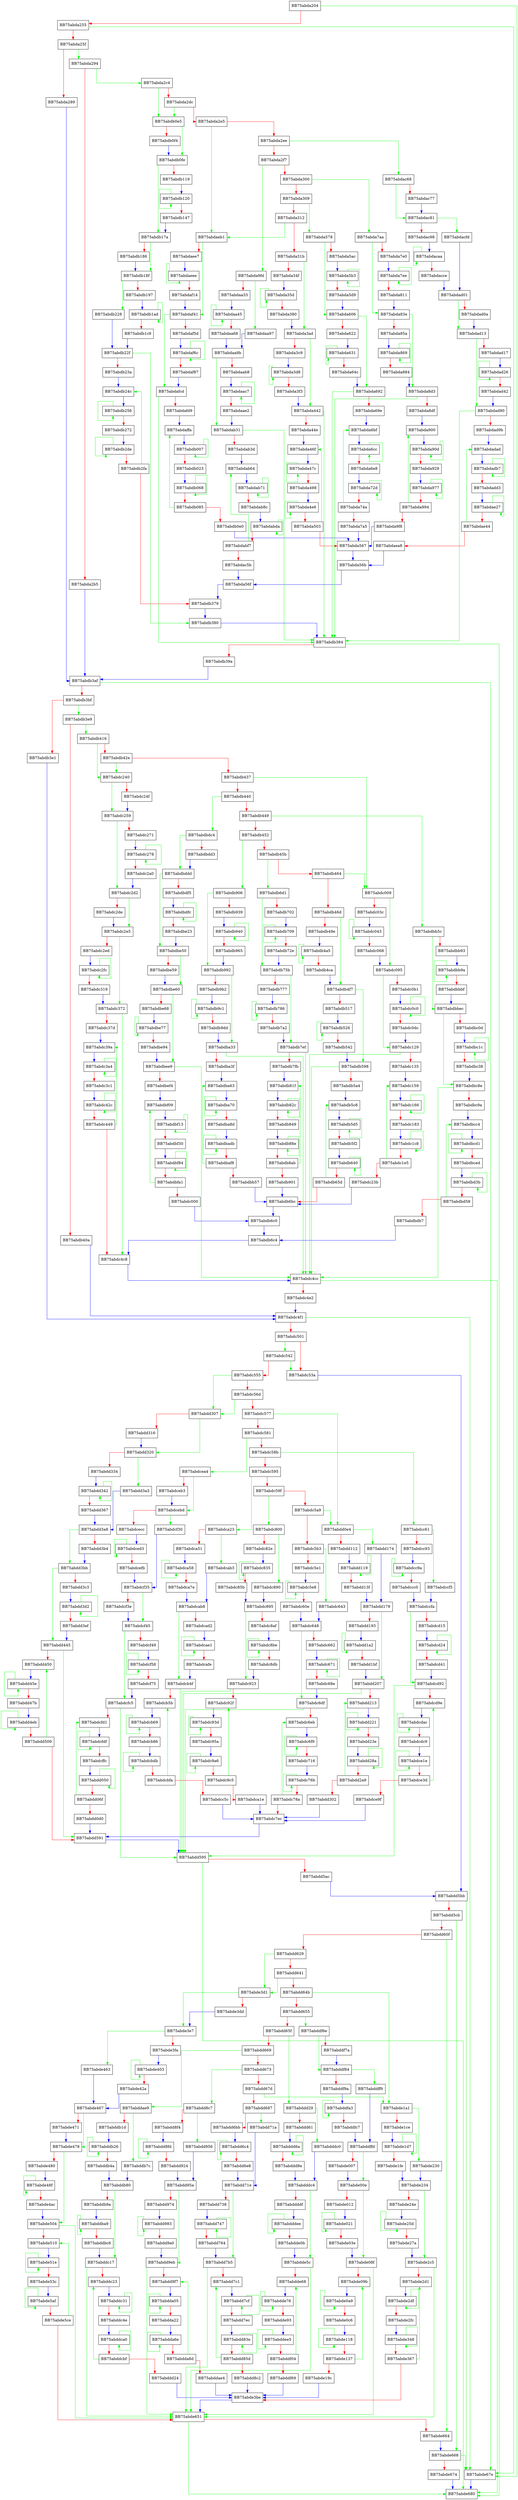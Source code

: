 digraph HUF_compress4X_usingCTable_internal {
  node [shape="box"];
  graph [splines=ortho];
  BB75abda204 -> BB75abde67e [color="green"];
  BB75abda204 -> BB75abda255 [color="red"];
  BB75abda255 -> BB75abde67e [color="green"];
  BB75abda255 -> BB75abda25f [color="red"];
  BB75abda25f -> BB75abda294 [color="green"];
  BB75abda25f -> BB75abda289 [color="red"];
  BB75abda289 -> BB75abdb3af [color="blue"];
  BB75abda294 -> BB75abda2c4 [color="green"];
  BB75abda294 -> BB75abda2b5 [color="red"];
  BB75abda2b5 -> BB75abdb3af [color="blue"];
  BB75abda2c4 -> BB75abdb0e5 [color="green"];
  BB75abda2c4 -> BB75abda2dc [color="red"];
  BB75abda2dc -> BB75abdb0e5 [color="green"];
  BB75abda2dc -> BB75abda2e5 [color="red"];
  BB75abda2e5 -> BB75abdaeb1 [color="green"];
  BB75abda2e5 -> BB75abda2ee [color="red"];
  BB75abda2ee -> BB75abdac68 [color="green"];
  BB75abda2ee -> BB75abda2f7 [color="red"];
  BB75abda2f7 -> BB75abda9fd [color="green"];
  BB75abda2f7 -> BB75abda300 [color="red"];
  BB75abda300 -> BB75abda7aa [color="green"];
  BB75abda300 -> BB75abda309 [color="red"];
  BB75abda309 -> BB75abda578 [color="green"];
  BB75abda309 -> BB75abda312 [color="red"];
  BB75abda312 -> BB75abdaeb1 [color="green"];
  BB75abda312 -> BB75abda31b [color="red"];
  BB75abda31b -> BB75abda3ad [color="green"];
  BB75abda31b -> BB75abda34f [color="red"];
  BB75abda34f -> BB75abda35d [color="blue"];
  BB75abda35d -> BB75abda35d [color="green"];
  BB75abda35d -> BB75abda380 [color="red"];
  BB75abda380 -> BB75abda3ad [color="blue"];
  BB75abda3ad -> BB75abda442 [color="green"];
  BB75abda3ad -> BB75abda3c9 [color="red"];
  BB75abda3c9 -> BB75abda3d8 [color="blue"];
  BB75abda3d8 -> BB75abda3d8 [color="green"];
  BB75abda3d8 -> BB75abda3f3 [color="red"];
  BB75abda3f3 -> BB75abda442 [color="blue"];
  BB75abda442 -> BB75abdb384 [color="green"];
  BB75abda442 -> BB75abda44e [color="red"];
  BB75abda44e -> BB75abda46f [color="blue"];
  BB75abda46f -> BB75abda47c [color="blue"];
  BB75abda47c -> BB75abda47c [color="green"];
  BB75abda47c -> BB75abda498 [color="red"];
  BB75abda498 -> BB75abda4e6 [color="blue"];
  BB75abda4e6 -> BB75abda4e6 [color="green"];
  BB75abda4e6 -> BB75abda503 [color="red"];
  BB75abda503 -> BB75abda46f [color="green"];
  BB75abda503 -> BB75abda567 [color="red"];
  BB75abda567 -> BB75abda56b [color="blue"];
  BB75abda56b -> BB75abda56f [color="blue"];
  BB75abda56f -> BB75abdb379 [color="blue"];
  BB75abda578 -> BB75abda606 [color="green"];
  BB75abda578 -> BB75abda5ac [color="red"];
  BB75abda5ac -> BB75abda5b3 [color="blue"];
  BB75abda5b3 -> BB75abda5b3 [color="green"];
  BB75abda5b3 -> BB75abda5d9 [color="red"];
  BB75abda5d9 -> BB75abda606 [color="blue"];
  BB75abda606 -> BB75abda692 [color="green"];
  BB75abda606 -> BB75abda622 [color="red"];
  BB75abda622 -> BB75abda631 [color="blue"];
  BB75abda631 -> BB75abda631 [color="green"];
  BB75abda631 -> BB75abda64c [color="red"];
  BB75abda64c -> BB75abda692 [color="blue"];
  BB75abda692 -> BB75abdb384 [color="green"];
  BB75abda692 -> BB75abda69e [color="red"];
  BB75abda69e -> BB75abda6bf [color="blue"];
  BB75abda6bf -> BB75abda6cc [color="blue"];
  BB75abda6cc -> BB75abda6cc [color="green"];
  BB75abda6cc -> BB75abda6e8 [color="red"];
  BB75abda6e8 -> BB75abda72d [color="blue"];
  BB75abda72d -> BB75abda72d [color="green"];
  BB75abda72d -> BB75abda74a [color="red"];
  BB75abda74a -> BB75abda6bf [color="green"];
  BB75abda74a -> BB75abda7a5 [color="red"];
  BB75abda7a5 -> BB75abda567 [color="blue"];
  BB75abda7aa -> BB75abda83e [color="green"];
  BB75abda7aa -> BB75abda7e0 [color="red"];
  BB75abda7e0 -> BB75abda7ee [color="blue"];
  BB75abda7ee -> BB75abda7ee [color="green"];
  BB75abda7ee -> BB75abda811 [color="red"];
  BB75abda811 -> BB75abda83e [color="blue"];
  BB75abda83e -> BB75abda8d3 [color="green"];
  BB75abda83e -> BB75abda85a [color="red"];
  BB75abda85a -> BB75abda869 [color="blue"];
  BB75abda869 -> BB75abda869 [color="green"];
  BB75abda869 -> BB75abda884 [color="red"];
  BB75abda884 -> BB75abda8d3 [color="blue"];
  BB75abda8d3 -> BB75abdb384 [color="green"];
  BB75abda8d3 -> BB75abda8df [color="red"];
  BB75abda8df -> BB75abda900 [color="blue"];
  BB75abda900 -> BB75abda90d [color="blue"];
  BB75abda90d -> BB75abda90d [color="green"];
  BB75abda90d -> BB75abda929 [color="red"];
  BB75abda929 -> BB75abda977 [color="blue"];
  BB75abda977 -> BB75abda977 [color="green"];
  BB75abda977 -> BB75abda994 [color="red"];
  BB75abda994 -> BB75abda900 [color="green"];
  BB75abda994 -> BB75abda9f8 [color="red"];
  BB75abda9f8 -> BB75abda567 [color="blue"];
  BB75abda9fd -> BB75abdaa97 [color="green"];
  BB75abda9fd -> BB75abdaa33 [color="red"];
  BB75abdaa33 -> BB75abdaa45 [color="blue"];
  BB75abdaa45 -> BB75abdaa45 [color="green"];
  BB75abdaa45 -> BB75abdaa68 [color="red"];
  BB75abdaa68 -> BB75abdaa9b [color="blue"];
  BB75abdaa97 -> BB75abdaa9b [color="blue"];
  BB75abdaa9b -> BB75abdab31 [color="green"];
  BB75abdaa9b -> BB75abdaab8 [color="red"];
  BB75abdaab8 -> BB75abdaac7 [color="blue"];
  BB75abdaac7 -> BB75abdaac7 [color="green"];
  BB75abdaac7 -> BB75abdaae2 [color="red"];
  BB75abdaae2 -> BB75abdab31 [color="blue"];
  BB75abdab31 -> BB75abdb384 [color="green"];
  BB75abdab31 -> BB75abdab3d [color="red"];
  BB75abdab3d -> BB75abdab64 [color="blue"];
  BB75abdab64 -> BB75abdab71 [color="blue"];
  BB75abdab71 -> BB75abdab71 [color="green"];
  BB75abdab71 -> BB75abdab8c [color="red"];
  BB75abdab8c -> BB75abdabda [color="blue"];
  BB75abdabda -> BB75abdabda [color="green"];
  BB75abdabda -> BB75abdabf7 [color="red"];
  BB75abdabf7 -> BB75abdab64 [color="green"];
  BB75abdabf7 -> BB75abdac5b [color="red"];
  BB75abdac5b -> BB75abda56f [color="blue"];
  BB75abdac68 -> BB75abdac81 [color="green"];
  BB75abdac68 -> BB75abdac77 [color="red"];
  BB75abdac77 -> BB75abdac81 [color="blue"];
  BB75abdac81 -> BB75abdacfd [color="green"];
  BB75abdac81 -> BB75abdac98 [color="red"];
  BB75abdac98 -> BB75abdacaa [color="blue"];
  BB75abdacaa -> BB75abdacaa [color="green"];
  BB75abdacaa -> BB75abdacce [color="red"];
  BB75abdacce -> BB75abdad01 [color="blue"];
  BB75abdacfd -> BB75abdad01 [color="blue"];
  BB75abdad01 -> BB75abdad13 [color="green"];
  BB75abdad01 -> BB75abdad0a [color="red"];
  BB75abdad0a -> BB75abdad13 [color="blue"];
  BB75abdad13 -> BB75abdad90 [color="green"];
  BB75abdad13 -> BB75abdad17 [color="red"];
  BB75abdad17 -> BB75abdad26 [color="blue"];
  BB75abdad26 -> BB75abdad26 [color="green"];
  BB75abdad26 -> BB75abdad42 [color="red"];
  BB75abdad42 -> BB75abdad90 [color="blue"];
  BB75abdad90 -> BB75abdb384 [color="green"];
  BB75abdad90 -> BB75abdad9b [color="red"];
  BB75abdad9b -> BB75abdadad [color="blue"];
  BB75abdadad -> BB75abdadb7 [color="blue"];
  BB75abdadb7 -> BB75abdadb7 [color="green"];
  BB75abdadb7 -> BB75abdadd3 [color="red"];
  BB75abdadd3 -> BB75abdae27 [color="blue"];
  BB75abdae27 -> BB75abdae27 [color="green"];
  BB75abdae27 -> BB75abdae44 [color="red"];
  BB75abdae44 -> BB75abdadad [color="green"];
  BB75abdae44 -> BB75abdaea8 [color="red"];
  BB75abdaea8 -> BB75abda56b [color="blue"];
  BB75abdaeb1 -> BB75abdaf41 [color="green"];
  BB75abdaeb1 -> BB75abdaee7 [color="red"];
  BB75abdaee7 -> BB75abdaeee [color="blue"];
  BB75abdaeee -> BB75abdaeee [color="green"];
  BB75abdaeee -> BB75abdaf14 [color="red"];
  BB75abdaf14 -> BB75abdaf41 [color="blue"];
  BB75abdaf41 -> BB75abdafcd [color="green"];
  BB75abdaf41 -> BB75abdaf5d [color="red"];
  BB75abdaf5d -> BB75abdaf6c [color="blue"];
  BB75abdaf6c -> BB75abdaf6c [color="green"];
  BB75abdaf6c -> BB75abdaf87 [color="red"];
  BB75abdaf87 -> BB75abdafcd [color="blue"];
  BB75abdafcd -> BB75abdb384 [color="green"];
  BB75abdafcd -> BB75abdafd9 [color="red"];
  BB75abdafd9 -> BB75abdaffa [color="blue"];
  BB75abdaffa -> BB75abdb007 [color="blue"];
  BB75abdb007 -> BB75abdb007 [color="green"];
  BB75abdb007 -> BB75abdb023 [color="red"];
  BB75abdb023 -> BB75abdb068 [color="blue"];
  BB75abdb068 -> BB75abdb068 [color="green"];
  BB75abdb068 -> BB75abdb085 [color="red"];
  BB75abdb085 -> BB75abdaffa [color="green"];
  BB75abdb085 -> BB75abdb0e0 [color="red"];
  BB75abdb0e0 -> BB75abda567 [color="blue"];
  BB75abdb0e5 -> BB75abdb0fe [color="green"];
  BB75abdb0e5 -> BB75abdb0f4 [color="red"];
  BB75abdb0f4 -> BB75abdb0fe [color="blue"];
  BB75abdb0fe -> BB75abdb17a [color="green"];
  BB75abdb0fe -> BB75abdb119 [color="red"];
  BB75abdb119 -> BB75abdb120 [color="blue"];
  BB75abdb120 -> BB75abdb120 [color="green"];
  BB75abdb120 -> BB75abdb147 [color="red"];
  BB75abdb147 -> BB75abdb17a [color="blue"];
  BB75abdb17a -> BB75abdb18f [color="green"];
  BB75abdb17a -> BB75abdb186 [color="red"];
  BB75abdb186 -> BB75abdb18f [color="blue"];
  BB75abdb18f -> BB75abdb228 [color="green"];
  BB75abdb18f -> BB75abdb197 [color="red"];
  BB75abdb197 -> BB75abdb1ad [color="blue"];
  BB75abdb1ad -> BB75abdb1ad [color="green"];
  BB75abdb1ad -> BB75abdb1c9 [color="red"];
  BB75abdb1c9 -> BB75abdb22f [color="blue"];
  BB75abdb228 -> BB75abdb22f [color="blue"];
  BB75abdb22f -> BB75abdb380 [color="green"];
  BB75abdb22f -> BB75abdb23a [color="red"];
  BB75abdb23a -> BB75abdb24c [color="blue"];
  BB75abdb24c -> BB75abdb256 [color="blue"];
  BB75abdb256 -> BB75abdb256 [color="green"];
  BB75abdb256 -> BB75abdb272 [color="red"];
  BB75abdb272 -> BB75abdb2de [color="blue"];
  BB75abdb2de -> BB75abdb2de [color="green"];
  BB75abdb2de -> BB75abdb2fa [color="red"];
  BB75abdb2fa -> BB75abdb24c [color="green"];
  BB75abdb2fa -> BB75abdb379 [color="red"];
  BB75abdb379 -> BB75abdb380 [color="blue"];
  BB75abdb380 -> BB75abdb384 [color="blue"];
  BB75abdb384 -> BB75abde680 [color="green"];
  BB75abdb384 -> BB75abdb39a [color="red"];
  BB75abdb39a -> BB75abdb3af [color="blue"];
  BB75abdb3af -> BB75abde67e [color="green"];
  BB75abdb3af -> BB75abdb3bf [color="red"];
  BB75abdb3bf -> BB75abdb3e9 [color="green"];
  BB75abdb3bf -> BB75abdb3e1 [color="red"];
  BB75abdb3e1 -> BB75abdc4f1 [color="blue"];
  BB75abdb3e9 -> BB75abdb416 [color="green"];
  BB75abdb3e9 -> BB75abdb40a [color="red"];
  BB75abdb40a -> BB75abdc4f1 [color="blue"];
  BB75abdb416 -> BB75abdc240 [color="green"];
  BB75abdb416 -> BB75abdb42e [color="red"];
  BB75abdb42e -> BB75abdc240 [color="green"];
  BB75abdb42e -> BB75abdb437 [color="red"];
  BB75abdb437 -> BB75abdc009 [color="green"];
  BB75abdb437 -> BB75abdb440 [color="red"];
  BB75abdb440 -> BB75abdbdc4 [color="green"];
  BB75abdb440 -> BB75abdb449 [color="red"];
  BB75abdb449 -> BB75abdbb5c [color="green"];
  BB75abdb449 -> BB75abdb452 [color="red"];
  BB75abdb452 -> BB75abdb906 [color="green"];
  BB75abdb452 -> BB75abdb45b [color="red"];
  BB75abdb45b -> BB75abdb6d1 [color="green"];
  BB75abdb45b -> BB75abdb464 [color="red"];
  BB75abdb464 -> BB75abdc009 [color="green"];
  BB75abdb464 -> BB75abdb46d [color="red"];
  BB75abdb46d -> BB75abdb4f7 [color="green"];
  BB75abdb46d -> BB75abdb49e [color="red"];
  BB75abdb49e -> BB75abdb4a5 [color="blue"];
  BB75abdb4a5 -> BB75abdb4a5 [color="green"];
  BB75abdb4a5 -> BB75abdb4ca [color="red"];
  BB75abdb4ca -> BB75abdb4f7 [color="blue"];
  BB75abdb4f7 -> BB75abdb598 [color="green"];
  BB75abdb4f7 -> BB75abdb517 [color="red"];
  BB75abdb517 -> BB75abdb526 [color="blue"];
  BB75abdb526 -> BB75abdb526 [color="green"];
  BB75abdb526 -> BB75abdb542 [color="red"];
  BB75abdb542 -> BB75abdb598 [color="blue"];
  BB75abdb598 -> BB75abdc4cc [color="green"];
  BB75abdb598 -> BB75abdb5a4 [color="red"];
  BB75abdb5a4 -> BB75abdb5c8 [color="blue"];
  BB75abdb5c8 -> BB75abdb5d5 [color="blue"];
  BB75abdb5d5 -> BB75abdb5d5 [color="green"];
  BB75abdb5d5 -> BB75abdb5f2 [color="red"];
  BB75abdb5f2 -> BB75abdb640 [color="blue"];
  BB75abdb640 -> BB75abdb640 [color="green"];
  BB75abdb640 -> BB75abdb65d [color="red"];
  BB75abdb65d -> BB75abdb5c8 [color="green"];
  BB75abdb65d -> BB75abdb6bc [color="red"];
  BB75abdb6bc -> BB75abdb6c0 [color="blue"];
  BB75abdb6c0 -> BB75abdb6c4 [color="blue"];
  BB75abdb6c4 -> BB75abdc4c8 [color="blue"];
  BB75abdb6d1 -> BB75abdb75b [color="green"];
  BB75abdb6d1 -> BB75abdb702 [color="red"];
  BB75abdb702 -> BB75abdb709 [color="blue"];
  BB75abdb709 -> BB75abdb709 [color="green"];
  BB75abdb709 -> BB75abdb72e [color="red"];
  BB75abdb72e -> BB75abdb75b [color="blue"];
  BB75abdb75b -> BB75abdb7ef [color="green"];
  BB75abdb75b -> BB75abdb777 [color="red"];
  BB75abdb777 -> BB75abdb786 [color="blue"];
  BB75abdb786 -> BB75abdb786 [color="green"];
  BB75abdb786 -> BB75abdb7a2 [color="red"];
  BB75abdb7a2 -> BB75abdb7ef [color="blue"];
  BB75abdb7ef -> BB75abdc4cc [color="green"];
  BB75abdb7ef -> BB75abdb7fb [color="red"];
  BB75abdb7fb -> BB75abdb81f [color="blue"];
  BB75abdb81f -> BB75abdb82c [color="blue"];
  BB75abdb82c -> BB75abdb82c [color="green"];
  BB75abdb82c -> BB75abdb849 [color="red"];
  BB75abdb849 -> BB75abdb88e [color="blue"];
  BB75abdb88e -> BB75abdb88e [color="green"];
  BB75abdb88e -> BB75abdb8ab [color="red"];
  BB75abdb8ab -> BB75abdb81f [color="green"];
  BB75abdb8ab -> BB75abdb901 [color="red"];
  BB75abdb901 -> BB75abdb6bc [color="blue"];
  BB75abdb906 -> BB75abdb992 [color="green"];
  BB75abdb906 -> BB75abdb939 [color="red"];
  BB75abdb939 -> BB75abdb940 [color="blue"];
  BB75abdb940 -> BB75abdb940 [color="green"];
  BB75abdb940 -> BB75abdb965 [color="red"];
  BB75abdb965 -> BB75abdb992 [color="blue"];
  BB75abdb992 -> BB75abdba33 [color="green"];
  BB75abdb992 -> BB75abdb9b2 [color="red"];
  BB75abdb9b2 -> BB75abdb9c1 [color="blue"];
  BB75abdb9c1 -> BB75abdb9c1 [color="green"];
  BB75abdb9c1 -> BB75abdb9dd [color="red"];
  BB75abdb9dd -> BB75abdba33 [color="blue"];
  BB75abdba33 -> BB75abdc4cc [color="green"];
  BB75abdba33 -> BB75abdba3f [color="red"];
  BB75abdba3f -> BB75abdba63 [color="blue"];
  BB75abdba63 -> BB75abdba70 [color="blue"];
  BB75abdba70 -> BB75abdba70 [color="green"];
  BB75abdba70 -> BB75abdba8d [color="red"];
  BB75abdba8d -> BB75abdbadb [color="blue"];
  BB75abdbadb -> BB75abdbadb [color="green"];
  BB75abdbadb -> BB75abdbaf8 [color="red"];
  BB75abdbaf8 -> BB75abdba63 [color="green"];
  BB75abdbaf8 -> BB75abdbb57 [color="red"];
  BB75abdbb57 -> BB75abdb6bc [color="blue"];
  BB75abdbb5c -> BB75abdbbec [color="green"];
  BB75abdbb5c -> BB75abdbb93 [color="red"];
  BB75abdbb93 -> BB75abdbb9a [color="blue"];
  BB75abdbb9a -> BB75abdbb9a [color="green"];
  BB75abdbb9a -> BB75abdbbbf [color="red"];
  BB75abdbbbf -> BB75abdbbec [color="blue"];
  BB75abdbbec -> BB75abdbc8e [color="green"];
  BB75abdbbec -> BB75abdbc0d [color="red"];
  BB75abdbc0d -> BB75abdbc1c [color="blue"];
  BB75abdbc1c -> BB75abdbc1c [color="green"];
  BB75abdbc1c -> BB75abdbc38 [color="red"];
  BB75abdbc38 -> BB75abdbc8e [color="blue"];
  BB75abdbc8e -> BB75abdc4cc [color="green"];
  BB75abdbc8e -> BB75abdbc9a [color="red"];
  BB75abdbc9a -> BB75abdbcc4 [color="blue"];
  BB75abdbcc4 -> BB75abdbcd1 [color="blue"];
  BB75abdbcd1 -> BB75abdbcd1 [color="green"];
  BB75abdbcd1 -> BB75abdbced [color="red"];
  BB75abdbced -> BB75abdbd3b [color="blue"];
  BB75abdbd3b -> BB75abdbd3b [color="green"];
  BB75abdbd3b -> BB75abdbd58 [color="red"];
  BB75abdbd58 -> BB75abdbcc4 [color="green"];
  BB75abdbd58 -> BB75abdbdb7 [color="red"];
  BB75abdbdb7 -> BB75abdb6c4 [color="blue"];
  BB75abdbdc4 -> BB75abdbddd [color="green"];
  BB75abdbdc4 -> BB75abdbdd3 [color="red"];
  BB75abdbdd3 -> BB75abdbddd [color="blue"];
  BB75abdbddd -> BB75abdbe50 [color="green"];
  BB75abdbddd -> BB75abdbdf5 [color="red"];
  BB75abdbdf5 -> BB75abdbdfc [color="blue"];
  BB75abdbdfc -> BB75abdbdfc [color="green"];
  BB75abdbdfc -> BB75abdbe23 [color="red"];
  BB75abdbe23 -> BB75abdbe50 [color="blue"];
  BB75abdbe50 -> BB75abdbe60 [color="green"];
  BB75abdbe50 -> BB75abdbe59 [color="red"];
  BB75abdbe59 -> BB75abdbe60 [color="blue"];
  BB75abdbe60 -> BB75abdbee9 [color="green"];
  BB75abdbe60 -> BB75abdbe68 [color="red"];
  BB75abdbe68 -> BB75abdbe77 [color="blue"];
  BB75abdbe77 -> BB75abdbe77 [color="green"];
  BB75abdbe77 -> BB75abdbe94 [color="red"];
  BB75abdbe94 -> BB75abdbee9 [color="blue"];
  BB75abdbee9 -> BB75abdc4cc [color="green"];
  BB75abdbee9 -> BB75abdbef4 [color="red"];
  BB75abdbef4 -> BB75abdbf09 [color="blue"];
  BB75abdbf09 -> BB75abdbf13 [color="blue"];
  BB75abdbf13 -> BB75abdbf13 [color="green"];
  BB75abdbf13 -> BB75abdbf30 [color="red"];
  BB75abdbf30 -> BB75abdbf84 [color="blue"];
  BB75abdbf84 -> BB75abdbf84 [color="green"];
  BB75abdbf84 -> BB75abdbfa1 [color="red"];
  BB75abdbfa1 -> BB75abdbf09 [color="green"];
  BB75abdbfa1 -> BB75abdc000 [color="red"];
  BB75abdc000 -> BB75abdb6c0 [color="blue"];
  BB75abdc009 -> BB75abdc095 [color="green"];
  BB75abdc009 -> BB75abdc03c [color="red"];
  BB75abdc03c -> BB75abdc043 [color="blue"];
  BB75abdc043 -> BB75abdc043 [color="green"];
  BB75abdc043 -> BB75abdc068 [color="red"];
  BB75abdc068 -> BB75abdc095 [color="blue"];
  BB75abdc095 -> BB75abdc129 [color="green"];
  BB75abdc095 -> BB75abdc0b1 [color="red"];
  BB75abdc0b1 -> BB75abdc0c0 [color="blue"];
  BB75abdc0c0 -> BB75abdc0c0 [color="green"];
  BB75abdc0c0 -> BB75abdc0dc [color="red"];
  BB75abdc0dc -> BB75abdc129 [color="blue"];
  BB75abdc129 -> BB75abdc4cc [color="green"];
  BB75abdc129 -> BB75abdc135 [color="red"];
  BB75abdc135 -> BB75abdc159 [color="blue"];
  BB75abdc159 -> BB75abdc166 [color="blue"];
  BB75abdc166 -> BB75abdc166 [color="green"];
  BB75abdc166 -> BB75abdc183 [color="red"];
  BB75abdc183 -> BB75abdc1c8 [color="blue"];
  BB75abdc1c8 -> BB75abdc1c8 [color="green"];
  BB75abdc1c8 -> BB75abdc1e5 [color="red"];
  BB75abdc1e5 -> BB75abdc159 [color="green"];
  BB75abdc1e5 -> BB75abdc23b [color="red"];
  BB75abdc23b -> BB75abdb6bc [color="blue"];
  BB75abdc240 -> BB75abdc259 [color="green"];
  BB75abdc240 -> BB75abdc24f [color="red"];
  BB75abdc24f -> BB75abdc259 [color="blue"];
  BB75abdc259 -> BB75abdc2d2 [color="green"];
  BB75abdc259 -> BB75abdc271 [color="red"];
  BB75abdc271 -> BB75abdc278 [color="blue"];
  BB75abdc278 -> BB75abdc278 [color="green"];
  BB75abdc278 -> BB75abdc2a0 [color="red"];
  BB75abdc2a0 -> BB75abdc2d2 [color="blue"];
  BB75abdc2d2 -> BB75abdc2e5 [color="green"];
  BB75abdc2d2 -> BB75abdc2de [color="red"];
  BB75abdc2de -> BB75abdc2e5 [color="blue"];
  BB75abdc2e5 -> BB75abdc372 [color="green"];
  BB75abdc2e5 -> BB75abdc2ed [color="red"];
  BB75abdc2ed -> BB75abdc2fc [color="blue"];
  BB75abdc2fc -> BB75abdc2fc [color="green"];
  BB75abdc2fc -> BB75abdc319 [color="red"];
  BB75abdc319 -> BB75abdc372 [color="blue"];
  BB75abdc372 -> BB75abdc4c8 [color="green"];
  BB75abdc372 -> BB75abdc37d [color="red"];
  BB75abdc37d -> BB75abdc39a [color="blue"];
  BB75abdc39a -> BB75abdc3a4 [color="blue"];
  BB75abdc3a4 -> BB75abdc3a4 [color="green"];
  BB75abdc3a4 -> BB75abdc3c1 [color="red"];
  BB75abdc3c1 -> BB75abdc42c [color="blue"];
  BB75abdc42c -> BB75abdc42c [color="green"];
  BB75abdc42c -> BB75abdc449 [color="red"];
  BB75abdc449 -> BB75abdc39a [color="green"];
  BB75abdc449 -> BB75abdc4c8 [color="red"];
  BB75abdc4c8 -> BB75abdc4cc [color="blue"];
  BB75abdc4cc -> BB75abde680 [color="green"];
  BB75abdc4cc -> BB75abdc4e2 [color="red"];
  BB75abdc4e2 -> BB75abdc4f1 [color="blue"];
  BB75abdc4f1 -> BB75abde67e [color="green"];
  BB75abdc4f1 -> BB75abdc501 [color="red"];
  BB75abdc501 -> BB75abdc542 [color="green"];
  BB75abdc501 -> BB75abdc53a [color="red"];
  BB75abdc53a -> BB75abdd5bb [color="blue"];
  BB75abdc542 -> BB75abdc53a [color="green"];
  BB75abdc542 -> BB75abdc555 [color="red"];
  BB75abdc555 -> BB75abdd307 [color="green"];
  BB75abdc555 -> BB75abdc56d [color="red"];
  BB75abdc56d -> BB75abdd307 [color="green"];
  BB75abdc56d -> BB75abdc577 [color="red"];
  BB75abdc577 -> BB75abdd0e4 [color="green"];
  BB75abdc577 -> BB75abdc581 [color="red"];
  BB75abdc581 -> BB75abdcea4 [color="green"];
  BB75abdc581 -> BB75abdc58b [color="red"];
  BB75abdc58b -> BB75abdcc61 [color="green"];
  BB75abdc58b -> BB75abdc595 [color="red"];
  BB75abdc595 -> BB75abdca23 [color="green"];
  BB75abdc595 -> BB75abdc59f [color="red"];
  BB75abdc59f -> BB75abdc800 [color="green"];
  BB75abdc59f -> BB75abdc5a9 [color="red"];
  BB75abdc5a9 -> BB75abdd0e4 [color="green"];
  BB75abdc5a9 -> BB75abdc5b3 [color="red"];
  BB75abdc5b3 -> BB75abdc643 [color="green"];
  BB75abdc5b3 -> BB75abdc5e1 [color="red"];
  BB75abdc5e1 -> BB75abdc5e8 [color="blue"];
  BB75abdc5e8 -> BB75abdc5e8 [color="green"];
  BB75abdc5e8 -> BB75abdc60e [color="red"];
  BB75abdc60e -> BB75abdc648 [color="blue"];
  BB75abdc643 -> BB75abdc648 [color="blue"];
  BB75abdc648 -> BB75abdc6df [color="green"];
  BB75abdc648 -> BB75abdc662 [color="red"];
  BB75abdc662 -> BB75abdc671 [color="blue"];
  BB75abdc671 -> BB75abdc671 [color="green"];
  BB75abdc671 -> BB75abdc68e [color="red"];
  BB75abdc68e -> BB75abdc6df [color="blue"];
  BB75abdc6df -> BB75abdd595 [color="green"];
  BB75abdc6df -> BB75abdc6eb [color="red"];
  BB75abdc6eb -> BB75abdc6f9 [color="blue"];
  BB75abdc6f9 -> BB75abdc6f9 [color="green"];
  BB75abdc6f9 -> BB75abdc716 [color="red"];
  BB75abdc716 -> BB75abdc76b [color="blue"];
  BB75abdc76b -> BB75abdc76b [color="green"];
  BB75abdc76b -> BB75abdc78a [color="red"];
  BB75abdc78a -> BB75abdc6eb [color="green"];
  BB75abdc78a -> BB75abdc7ec [color="red"];
  BB75abdc7ec -> BB75abdd591 [color="blue"];
  BB75abdc800 -> BB75abdc890 [color="green"];
  BB75abdc800 -> BB75abdc82e [color="red"];
  BB75abdc82e -> BB75abdc835 [color="blue"];
  BB75abdc835 -> BB75abdc835 [color="green"];
  BB75abdc835 -> BB75abdc85b [color="red"];
  BB75abdc85b -> BB75abdc895 [color="blue"];
  BB75abdc890 -> BB75abdc895 [color="blue"];
  BB75abdc895 -> BB75abdc923 [color="green"];
  BB75abdc895 -> BB75abdc8af [color="red"];
  BB75abdc8af -> BB75abdc8be [color="blue"];
  BB75abdc8be -> BB75abdc8be [color="green"];
  BB75abdc8be -> BB75abdc8db [color="red"];
  BB75abdc8db -> BB75abdc923 [color="blue"];
  BB75abdc923 -> BB75abdd595 [color="green"];
  BB75abdc923 -> BB75abdc92f [color="red"];
  BB75abdc92f -> BB75abdc93d [color="blue"];
  BB75abdc93d -> BB75abdc93d [color="green"];
  BB75abdc93d -> BB75abdc95a [color="red"];
  BB75abdc95a -> BB75abdc9a6 [color="blue"];
  BB75abdc9a6 -> BB75abdc9a6 [color="green"];
  BB75abdc9a6 -> BB75abdc9c5 [color="red"];
  BB75abdc9c5 -> BB75abdc92f [color="green"];
  BB75abdc9c5 -> BB75abdca1e [color="red"];
  BB75abdca1e -> BB75abdc7ec [color="blue"];
  BB75abdca23 -> BB75abdcab3 [color="green"];
  BB75abdca23 -> BB75abdca51 [color="red"];
  BB75abdca51 -> BB75abdca58 [color="blue"];
  BB75abdca58 -> BB75abdca58 [color="green"];
  BB75abdca58 -> BB75abdca7e [color="red"];
  BB75abdca7e -> BB75abdcab8 [color="blue"];
  BB75abdcab3 -> BB75abdcab8 [color="blue"];
  BB75abdcab8 -> BB75abdcb4f [color="green"];
  BB75abdcab8 -> BB75abdcad2 [color="red"];
  BB75abdcad2 -> BB75abdcae1 [color="blue"];
  BB75abdcae1 -> BB75abdcae1 [color="green"];
  BB75abdcae1 -> BB75abdcafe [color="red"];
  BB75abdcafe -> BB75abdcb4f [color="blue"];
  BB75abdcb4f -> BB75abdd595 [color="green"];
  BB75abdcb4f -> BB75abdcb5b [color="red"];
  BB75abdcb5b -> BB75abdcb69 [color="blue"];
  BB75abdcb69 -> BB75abdcb69 [color="green"];
  BB75abdcb69 -> BB75abdcb86 [color="red"];
  BB75abdcb86 -> BB75abdcbdb [color="blue"];
  BB75abdcbdb -> BB75abdcbdb [color="green"];
  BB75abdcbdb -> BB75abdcbfa [color="red"];
  BB75abdcbfa -> BB75abdcb5b [color="green"];
  BB75abdcbfa -> BB75abdcc5c [color="red"];
  BB75abdcc5c -> BB75abdc7ec [color="blue"];
  BB75abdcc61 -> BB75abdccf5 [color="green"];
  BB75abdcc61 -> BB75abdcc93 [color="red"];
  BB75abdcc93 -> BB75abdcc9a [color="blue"];
  BB75abdcc9a -> BB75abdcc9a [color="green"];
  BB75abdcc9a -> BB75abdccc0 [color="red"];
  BB75abdccc0 -> BB75abdccfa [color="blue"];
  BB75abdccf5 -> BB75abdccfa [color="blue"];
  BB75abdccfa -> BB75abdcd92 [color="green"];
  BB75abdccfa -> BB75abdcd15 [color="red"];
  BB75abdcd15 -> BB75abdcd24 [color="blue"];
  BB75abdcd24 -> BB75abdcd24 [color="green"];
  BB75abdcd24 -> BB75abdcd41 [color="red"];
  BB75abdcd41 -> BB75abdcd92 [color="blue"];
  BB75abdcd92 -> BB75abdd595 [color="green"];
  BB75abdcd92 -> BB75abdcd9e [color="red"];
  BB75abdcd9e -> BB75abdcdac [color="blue"];
  BB75abdcdac -> BB75abdcdac [color="green"];
  BB75abdcdac -> BB75abdcdc9 [color="red"];
  BB75abdcdc9 -> BB75abdce1e [color="blue"];
  BB75abdce1e -> BB75abdce1e [color="green"];
  BB75abdce1e -> BB75abdce3d [color="red"];
  BB75abdce3d -> BB75abdcd9e [color="green"];
  BB75abdce3d -> BB75abdce9f [color="red"];
  BB75abdce9f -> BB75abdc7ec [color="blue"];
  BB75abdcea4 -> BB75abdcebd [color="green"];
  BB75abdcea4 -> BB75abdceb3 [color="red"];
  BB75abdceb3 -> BB75abdcebd [color="blue"];
  BB75abdcebd -> BB75abdcf30 [color="green"];
  BB75abdcebd -> BB75abdcecc [color="red"];
  BB75abdcecc -> BB75abdced3 [color="blue"];
  BB75abdced3 -> BB75abdced3 [color="green"];
  BB75abdced3 -> BB75abdcefb [color="red"];
  BB75abdcefb -> BB75abdcf35 [color="blue"];
  BB75abdcf30 -> BB75abdcf35 [color="blue"];
  BB75abdcf35 -> BB75abdcf45 [color="green"];
  BB75abdcf35 -> BB75abdcf3e [color="red"];
  BB75abdcf3e -> BB75abdcf45 [color="blue"];
  BB75abdcf45 -> BB75abdcfc5 [color="green"];
  BB75abdcf45 -> BB75abdcf49 [color="red"];
  BB75abdcf49 -> BB75abdcf58 [color="blue"];
  BB75abdcf58 -> BB75abdcf58 [color="green"];
  BB75abdcf58 -> BB75abdcf75 [color="red"];
  BB75abdcf75 -> BB75abdcfc5 [color="blue"];
  BB75abdcfc5 -> BB75abdd595 [color="green"];
  BB75abdcfc5 -> BB75abdcfd1 [color="red"];
  BB75abdcfd1 -> BB75abdcfdf [color="blue"];
  BB75abdcfdf -> BB75abdcfdf [color="green"];
  BB75abdcfdf -> BB75abdcffc [color="red"];
  BB75abdcffc -> BB75abdd050 [color="blue"];
  BB75abdd050 -> BB75abdd050 [color="green"];
  BB75abdd050 -> BB75abdd06f [color="red"];
  BB75abdd06f -> BB75abdcfd1 [color="green"];
  BB75abdd06f -> BB75abdd0d0 [color="red"];
  BB75abdd0d0 -> BB75abdd591 [color="blue"];
  BB75abdd0e4 -> BB75abdd174 [color="green"];
  BB75abdd0e4 -> BB75abdd112 [color="red"];
  BB75abdd112 -> BB75abdd119 [color="blue"];
  BB75abdd119 -> BB75abdd119 [color="green"];
  BB75abdd119 -> BB75abdd13f [color="red"];
  BB75abdd13f -> BB75abdd179 [color="blue"];
  BB75abdd174 -> BB75abdd179 [color="blue"];
  BB75abdd179 -> BB75abdd207 [color="green"];
  BB75abdd179 -> BB75abdd193 [color="red"];
  BB75abdd193 -> BB75abdd1a2 [color="blue"];
  BB75abdd1a2 -> BB75abdd1a2 [color="green"];
  BB75abdd1a2 -> BB75abdd1bf [color="red"];
  BB75abdd1bf -> BB75abdd207 [color="blue"];
  BB75abdd207 -> BB75abdd595 [color="green"];
  BB75abdd207 -> BB75abdd213 [color="red"];
  BB75abdd213 -> BB75abdd221 [color="blue"];
  BB75abdd221 -> BB75abdd221 [color="green"];
  BB75abdd221 -> BB75abdd23e [color="red"];
  BB75abdd23e -> BB75abdd28a [color="blue"];
  BB75abdd28a -> BB75abdd28a [color="green"];
  BB75abdd28a -> BB75abdd2a9 [color="red"];
  BB75abdd2a9 -> BB75abdd213 [color="green"];
  BB75abdd2a9 -> BB75abdd302 [color="red"];
  BB75abdd302 -> BB75abdc7ec [color="blue"];
  BB75abdd307 -> BB75abdd320 [color="green"];
  BB75abdd307 -> BB75abdd316 [color="red"];
  BB75abdd316 -> BB75abdd320 [color="blue"];
  BB75abdd320 -> BB75abdd3a3 [color="green"];
  BB75abdd320 -> BB75abdd334 [color="red"];
  BB75abdd334 -> BB75abdd342 [color="blue"];
  BB75abdd342 -> BB75abdd342 [color="green"];
  BB75abdd342 -> BB75abdd367 [color="red"];
  BB75abdd367 -> BB75abdd3a8 [color="blue"];
  BB75abdd3a3 -> BB75abdd3a8 [color="blue"];
  BB75abdd3a8 -> BB75abdd3bb [color="green"];
  BB75abdd3a8 -> BB75abdd3b4 [color="red"];
  BB75abdd3b4 -> BB75abdd3bb [color="blue"];
  BB75abdd3bb -> BB75abdd445 [color="green"];
  BB75abdd3bb -> BB75abdd3c3 [color="red"];
  BB75abdd3c3 -> BB75abdd3d2 [color="blue"];
  BB75abdd3d2 -> BB75abdd3d2 [color="green"];
  BB75abdd3d2 -> BB75abdd3ef [color="red"];
  BB75abdd3ef -> BB75abdd445 [color="blue"];
  BB75abdd445 -> BB75abdd591 [color="green"];
  BB75abdd445 -> BB75abdd450 [color="red"];
  BB75abdd450 -> BB75abdd45e [color="blue"];
  BB75abdd45e -> BB75abdd45e [color="green"];
  BB75abdd45e -> BB75abdd47b [color="red"];
  BB75abdd47b -> BB75abdd4eb [color="blue"];
  BB75abdd4eb -> BB75abdd4eb [color="green"];
  BB75abdd4eb -> BB75abdd509 [color="red"];
  BB75abdd509 -> BB75abdd450 [color="green"];
  BB75abdd509 -> BB75abdd591 [color="red"];
  BB75abdd591 -> BB75abdd595 [color="blue"];
  BB75abdd595 -> BB75abde680 [color="green"];
  BB75abdd595 -> BB75abdd5ac [color="red"];
  BB75abdd5ac -> BB75abdd5bb [color="blue"];
  BB75abdd5bb -> BB75abde67e [color="green"];
  BB75abdd5bb -> BB75abdd5cb [color="red"];
  BB75abdd5cb -> BB75abde668 [color="green"];
  BB75abdd5cb -> BB75abdd60f [color="red"];
  BB75abdd60f -> BB75abde664 [color="green"];
  BB75abdd60f -> BB75abdd629 [color="red"];
  BB75abdd629 -> BB75abde3d1 [color="green"];
  BB75abdd629 -> BB75abdd641 [color="red"];
  BB75abdd641 -> BB75abde3d1 [color="green"];
  BB75abdd641 -> BB75abdd64b [color="red"];
  BB75abdd64b -> BB75abde1a1 [color="green"];
  BB75abdd64b -> BB75abdd655 [color="red"];
  BB75abdd655 -> BB75abddf6e [color="green"];
  BB75abdd655 -> BB75abdd65f [color="red"];
  BB75abdd65f -> BB75abddd29 [color="green"];
  BB75abdd65f -> BB75abdd669 [color="red"];
  BB75abdd669 -> BB75abddae9 [color="green"];
  BB75abdd669 -> BB75abdd673 [color="red"];
  BB75abdd673 -> BB75abdd8c7 [color="green"];
  BB75abdd673 -> BB75abdd67d [color="red"];
  BB75abdd67d -> BB75abde1a1 [color="green"];
  BB75abdd67d -> BB75abdd687 [color="red"];
  BB75abdd687 -> BB75abdd71a [color="green"];
  BB75abdd687 -> BB75abdd6bb [color="red"];
  BB75abdd6bb -> BB75abdd6c4 [color="blue"];
  BB75abdd6c4 -> BB75abdd6c4 [color="green"];
  BB75abdd6c4 -> BB75abdd6e8 [color="red"];
  BB75abdd6e8 -> BB75abdd71e [color="blue"];
  BB75abdd71a -> BB75abdd71e [color="blue"];
  BB75abdd71e -> BB75abdd7b5 [color="green"];
  BB75abdd71e -> BB75abdd738 [color="red"];
  BB75abdd738 -> BB75abdd747 [color="blue"];
  BB75abdd747 -> BB75abdd747 [color="green"];
  BB75abdd747 -> BB75abdd764 [color="red"];
  BB75abdd764 -> BB75abdd7b5 [color="blue"];
  BB75abdd7b5 -> BB75abde651 [color="green"];
  BB75abdd7b5 -> BB75abdd7c1 [color="red"];
  BB75abdd7c1 -> BB75abdd7cf [color="blue"];
  BB75abdd7cf -> BB75abdd7cf [color="green"];
  BB75abdd7cf -> BB75abdd7ec [color="red"];
  BB75abdd7ec -> BB75abdd83e [color="blue"];
  BB75abdd83e -> BB75abdd83e [color="green"];
  BB75abdd83e -> BB75abdd85d [color="red"];
  BB75abdd85d -> BB75abdd7c1 [color="green"];
  BB75abdd85d -> BB75abdd8c2 [color="red"];
  BB75abdd8c2 -> BB75abde3be [color="blue"];
  BB75abdd8c7 -> BB75abdd956 [color="green"];
  BB75abdd8c7 -> BB75abdd8f4 [color="red"];
  BB75abdd8f4 -> BB75abdd8fd [color="blue"];
  BB75abdd8fd -> BB75abdd8fd [color="green"];
  BB75abdd8fd -> BB75abdd924 [color="red"];
  BB75abdd924 -> BB75abdd95a [color="blue"];
  BB75abdd956 -> BB75abdd95a [color="blue"];
  BB75abdd95a -> BB75abdd9eb [color="green"];
  BB75abdd95a -> BB75abdd974 [color="red"];
  BB75abdd974 -> BB75abdd983 [color="blue"];
  BB75abdd983 -> BB75abdd983 [color="green"];
  BB75abdd983 -> BB75abdd9a0 [color="red"];
  BB75abdd9a0 -> BB75abdd9eb [color="blue"];
  BB75abdd9eb -> BB75abde651 [color="green"];
  BB75abdd9eb -> BB75abdd9f7 [color="red"];
  BB75abdd9f7 -> BB75abdda05 [color="blue"];
  BB75abdda05 -> BB75abdda05 [color="green"];
  BB75abdda05 -> BB75abdda22 [color="red"];
  BB75abdda22 -> BB75abdda6e [color="blue"];
  BB75abdda6e -> BB75abdda6e [color="green"];
  BB75abdda6e -> BB75abdda8d [color="red"];
  BB75abdda8d -> BB75abdd9f7 [color="green"];
  BB75abdda8d -> BB75abddae4 [color="red"];
  BB75abddae4 -> BB75abde3be [color="blue"];
  BB75abddae9 -> BB75abddb7c [color="green"];
  BB75abddae9 -> BB75abddb1d [color="red"];
  BB75abddb1d -> BB75abddb26 [color="blue"];
  BB75abddb26 -> BB75abddb26 [color="green"];
  BB75abddb26 -> BB75abddb4a [color="red"];
  BB75abddb4a -> BB75abddb80 [color="blue"];
  BB75abddb7c -> BB75abddb80 [color="blue"];
  BB75abddb80 -> BB75abddc17 [color="green"];
  BB75abddb80 -> BB75abddb9a [color="red"];
  BB75abddb9a -> BB75abddba9 [color="blue"];
  BB75abddba9 -> BB75abddba9 [color="green"];
  BB75abddba9 -> BB75abddbc6 [color="red"];
  BB75abddbc6 -> BB75abddc17 [color="blue"];
  BB75abddc17 -> BB75abde651 [color="green"];
  BB75abddc17 -> BB75abddc23 [color="red"];
  BB75abddc23 -> BB75abddc31 [color="blue"];
  BB75abddc31 -> BB75abddc31 [color="green"];
  BB75abddc31 -> BB75abddc4e [color="red"];
  BB75abddc4e -> BB75abddca0 [color="blue"];
  BB75abddca0 -> BB75abddca0 [color="green"];
  BB75abddca0 -> BB75abddcbf [color="red"];
  BB75abddcbf -> BB75abddc23 [color="green"];
  BB75abddcbf -> BB75abddd24 [color="red"];
  BB75abddd24 -> BB75abde3be [color="blue"];
  BB75abddd29 -> BB75abdddc0 [color="green"];
  BB75abddd29 -> BB75abddd61 [color="red"];
  BB75abddd61 -> BB75abddd6a [color="blue"];
  BB75abddd6a -> BB75abddd6a [color="green"];
  BB75abddd6a -> BB75abddd8e [color="red"];
  BB75abddd8e -> BB75abdddc4 [color="blue"];
  BB75abdddc0 -> BB75abdddc4 [color="blue"];
  BB75abdddc4 -> BB75abdde5c [color="green"];
  BB75abdddc4 -> BB75abddddf [color="red"];
  BB75abddddf -> BB75abdddee [color="blue"];
  BB75abdddee -> BB75abdddee [color="green"];
  BB75abdddee -> BB75abdde0b [color="red"];
  BB75abdde0b -> BB75abdde5c [color="blue"];
  BB75abdde5c -> BB75abde651 [color="green"];
  BB75abdde5c -> BB75abdde68 [color="red"];
  BB75abdde68 -> BB75abdde76 [color="blue"];
  BB75abdde76 -> BB75abdde76 [color="green"];
  BB75abdde76 -> BB75abdde93 [color="red"];
  BB75abdde93 -> BB75abddee5 [color="blue"];
  BB75abddee5 -> BB75abddee5 [color="green"];
  BB75abddee5 -> BB75abddf04 [color="red"];
  BB75abddf04 -> BB75abdde68 [color="green"];
  BB75abddf04 -> BB75abddf69 [color="red"];
  BB75abddf69 -> BB75abde3be [color="blue"];
  BB75abddf6e -> BB75abddf84 [color="green"];
  BB75abddf6e -> BB75abddf7a [color="red"];
  BB75abddf7a -> BB75abddf84 [color="blue"];
  BB75abddf84 -> BB75abddff9 [color="green"];
  BB75abddf84 -> BB75abddf9a [color="red"];
  BB75abddf9a -> BB75abddfa3 [color="blue"];
  BB75abddfa3 -> BB75abddfa3 [color="green"];
  BB75abddfa3 -> BB75abddfc7 [color="red"];
  BB75abddfc7 -> BB75abddffd [color="blue"];
  BB75abddff9 -> BB75abddffd [color="blue"];
  BB75abddffd -> BB75abde00e [color="green"];
  BB75abddffd -> BB75abde007 [color="red"];
  BB75abde007 -> BB75abde00e [color="blue"];
  BB75abde00e -> BB75abde08f [color="green"];
  BB75abde00e -> BB75abde012 [color="red"];
  BB75abde012 -> BB75abde021 [color="blue"];
  BB75abde021 -> BB75abde021 [color="green"];
  BB75abde021 -> BB75abde03e [color="red"];
  BB75abde03e -> BB75abde08f [color="blue"];
  BB75abde08f -> BB75abde651 [color="green"];
  BB75abde08f -> BB75abde09b [color="red"];
  BB75abde09b -> BB75abde0a9 [color="blue"];
  BB75abde0a9 -> BB75abde0a9 [color="green"];
  BB75abde0a9 -> BB75abde0c6 [color="red"];
  BB75abde0c6 -> BB75abde118 [color="blue"];
  BB75abde118 -> BB75abde118 [color="green"];
  BB75abde118 -> BB75abde137 [color="red"];
  BB75abde137 -> BB75abde09b [color="green"];
  BB75abde137 -> BB75abde19c [color="red"];
  BB75abde19c -> BB75abde3be [color="blue"];
  BB75abde1a1 -> BB75abde230 [color="green"];
  BB75abde1a1 -> BB75abde1ce [color="red"];
  BB75abde1ce -> BB75abde1d7 [color="blue"];
  BB75abde1d7 -> BB75abde1d7 [color="green"];
  BB75abde1d7 -> BB75abde1fe [color="red"];
  BB75abde1fe -> BB75abde234 [color="blue"];
  BB75abde230 -> BB75abde234 [color="blue"];
  BB75abde234 -> BB75abde2c5 [color="green"];
  BB75abde234 -> BB75abde24e [color="red"];
  BB75abde24e -> BB75abde25d [color="blue"];
  BB75abde25d -> BB75abde25d [color="green"];
  BB75abde25d -> BB75abde27a [color="red"];
  BB75abde27a -> BB75abde2c5 [color="blue"];
  BB75abde2c5 -> BB75abde651 [color="green"];
  BB75abde2c5 -> BB75abde2d1 [color="red"];
  BB75abde2d1 -> BB75abde2df [color="blue"];
  BB75abde2df -> BB75abde2df [color="green"];
  BB75abde2df -> BB75abde2fc [color="red"];
  BB75abde2fc -> BB75abde348 [color="blue"];
  BB75abde348 -> BB75abde348 [color="green"];
  BB75abde348 -> BB75abde367 [color="red"];
  BB75abde367 -> BB75abde2d1 [color="green"];
  BB75abde367 -> BB75abde3be [color="red"];
  BB75abde3be -> BB75abde651 [color="blue"];
  BB75abde3d1 -> BB75abde3e7 [color="green"];
  BB75abde3d1 -> BB75abde3dd [color="red"];
  BB75abde3dd -> BB75abde3e7 [color="blue"];
  BB75abde3e7 -> BB75abde463 [color="green"];
  BB75abde3e7 -> BB75abde3fa [color="red"];
  BB75abde3fa -> BB75abde403 [color="blue"];
  BB75abde403 -> BB75abde403 [color="green"];
  BB75abde403 -> BB75abde42a [color="red"];
  BB75abde42a -> BB75abde467 [color="blue"];
  BB75abde463 -> BB75abde467 [color="blue"];
  BB75abde467 -> BB75abde478 [color="green"];
  BB75abde467 -> BB75abde471 [color="red"];
  BB75abde471 -> BB75abde478 [color="blue"];
  BB75abde478 -> BB75abde504 [color="green"];
  BB75abde478 -> BB75abde480 [color="red"];
  BB75abde480 -> BB75abde48f [color="blue"];
  BB75abde48f -> BB75abde48f [color="green"];
  BB75abde48f -> BB75abde4ac [color="red"];
  BB75abde4ac -> BB75abde504 [color="blue"];
  BB75abde504 -> BB75abde651 [color="green"];
  BB75abde504 -> BB75abde510 [color="red"];
  BB75abde510 -> BB75abde51e [color="blue"];
  BB75abde51e -> BB75abde51e [color="green"];
  BB75abde51e -> BB75abde53c [color="red"];
  BB75abde53c -> BB75abde5af [color="blue"];
  BB75abde5af -> BB75abde5af [color="green"];
  BB75abde5af -> BB75abde5ce [color="red"];
  BB75abde5ce -> BB75abde510 [color="green"];
  BB75abde5ce -> BB75abde651 [color="red"];
  BB75abde651 -> BB75abde680 [color="green"];
  BB75abde651 -> BB75abde664 [color="red"];
  BB75abde664 -> BB75abde668 [color="blue"];
  BB75abde668 -> BB75abde67e [color="green"];
  BB75abde668 -> BB75abde674 [color="red"];
  BB75abde674 -> BB75abde680 [color="blue"];
  BB75abde67e -> BB75abde680 [color="blue"];
}
